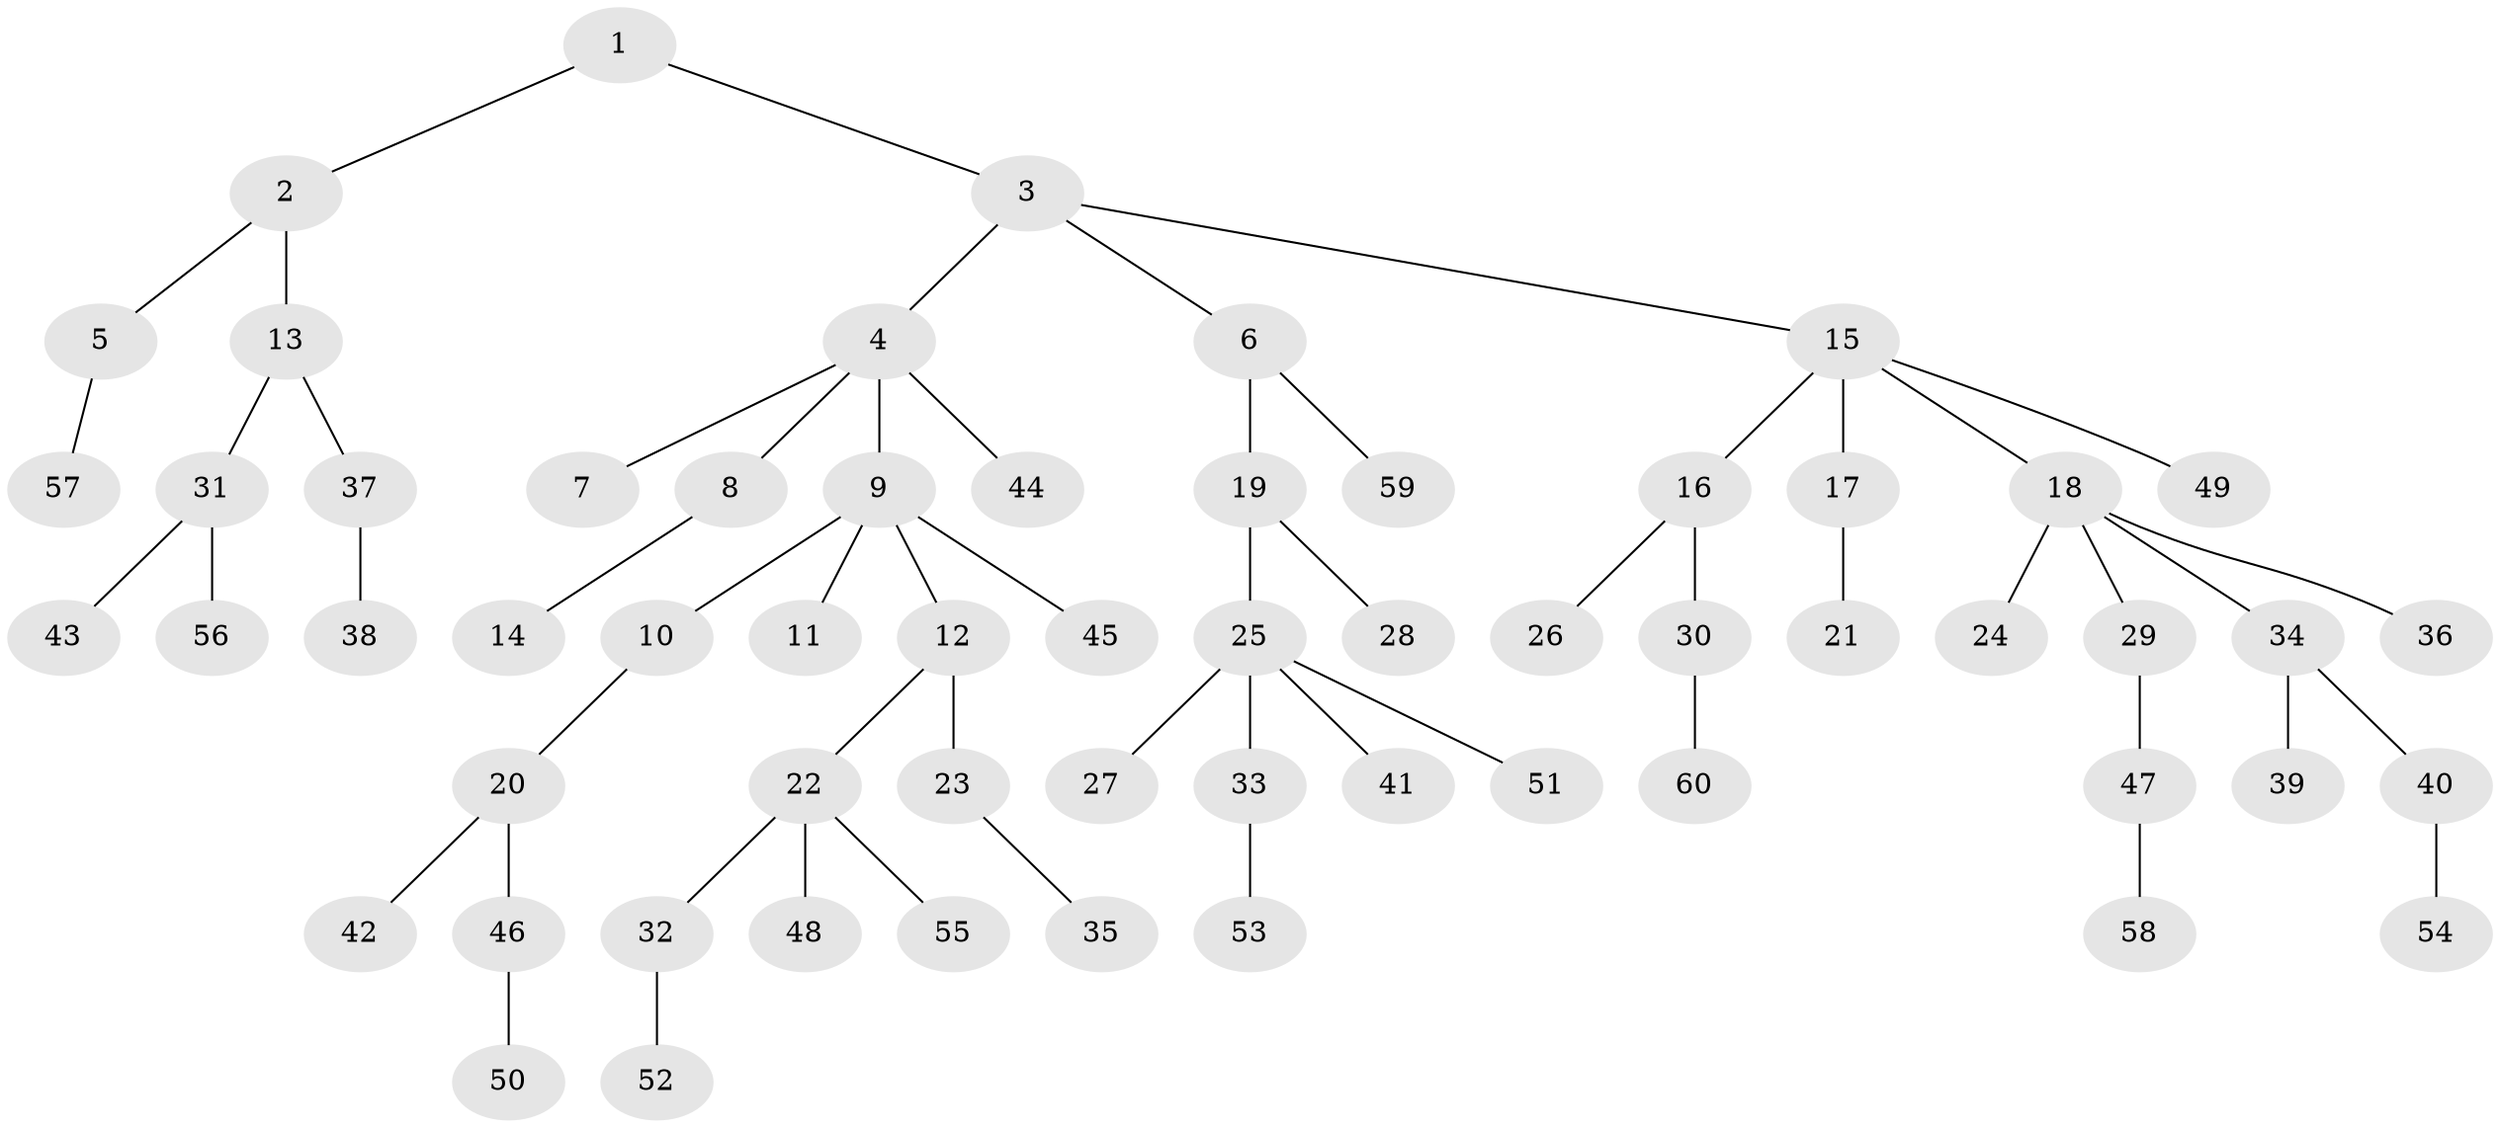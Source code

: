 // coarse degree distribution, {2: 0.16666666666666666, 3: 0.14285714285714285, 7: 0.023809523809523808, 1: 0.5714285714285714, 5: 0.07142857142857142, 4: 0.023809523809523808}
// Generated by graph-tools (version 1.1) at 2025/52/02/27/25 19:52:10]
// undirected, 60 vertices, 59 edges
graph export_dot {
graph [start="1"]
  node [color=gray90,style=filled];
  1;
  2;
  3;
  4;
  5;
  6;
  7;
  8;
  9;
  10;
  11;
  12;
  13;
  14;
  15;
  16;
  17;
  18;
  19;
  20;
  21;
  22;
  23;
  24;
  25;
  26;
  27;
  28;
  29;
  30;
  31;
  32;
  33;
  34;
  35;
  36;
  37;
  38;
  39;
  40;
  41;
  42;
  43;
  44;
  45;
  46;
  47;
  48;
  49;
  50;
  51;
  52;
  53;
  54;
  55;
  56;
  57;
  58;
  59;
  60;
  1 -- 2;
  1 -- 3;
  2 -- 5;
  2 -- 13;
  3 -- 4;
  3 -- 6;
  3 -- 15;
  4 -- 7;
  4 -- 8;
  4 -- 9;
  4 -- 44;
  5 -- 57;
  6 -- 19;
  6 -- 59;
  8 -- 14;
  9 -- 10;
  9 -- 11;
  9 -- 12;
  9 -- 45;
  10 -- 20;
  12 -- 22;
  12 -- 23;
  13 -- 31;
  13 -- 37;
  15 -- 16;
  15 -- 17;
  15 -- 18;
  15 -- 49;
  16 -- 26;
  16 -- 30;
  17 -- 21;
  18 -- 24;
  18 -- 29;
  18 -- 34;
  18 -- 36;
  19 -- 25;
  19 -- 28;
  20 -- 42;
  20 -- 46;
  22 -- 32;
  22 -- 48;
  22 -- 55;
  23 -- 35;
  25 -- 27;
  25 -- 33;
  25 -- 41;
  25 -- 51;
  29 -- 47;
  30 -- 60;
  31 -- 43;
  31 -- 56;
  32 -- 52;
  33 -- 53;
  34 -- 39;
  34 -- 40;
  37 -- 38;
  40 -- 54;
  46 -- 50;
  47 -- 58;
}
